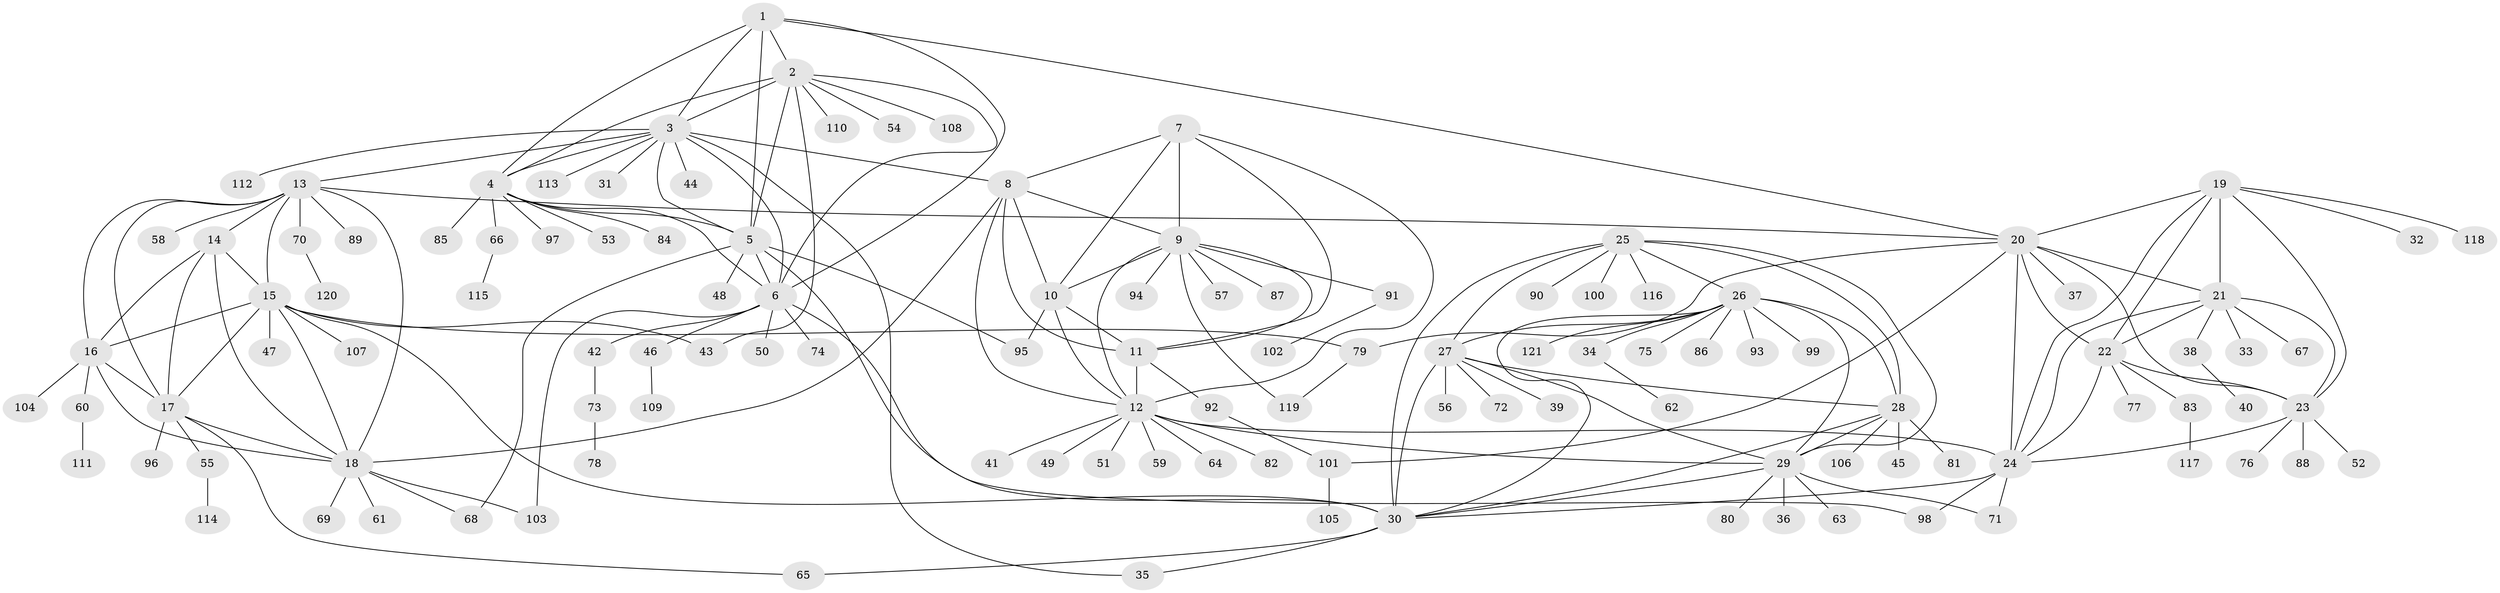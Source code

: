 // coarse degree distribution, {12: 0.020618556701030927, 7: 0.05154639175257732, 9: 0.020618556701030927, 8: 0.030927835051546393, 10: 0.041237113402061855, 4: 0.020618556701030927, 5: 0.020618556701030927, 11: 0.020618556701030927, 6: 0.020618556701030927, 1: 0.6185567010309279, 2: 0.12371134020618557, 3: 0.010309278350515464}
// Generated by graph-tools (version 1.1) at 2025/42/03/06/25 10:42:11]
// undirected, 121 vertices, 187 edges
graph export_dot {
graph [start="1"]
  node [color=gray90,style=filled];
  1;
  2;
  3;
  4;
  5;
  6;
  7;
  8;
  9;
  10;
  11;
  12;
  13;
  14;
  15;
  16;
  17;
  18;
  19;
  20;
  21;
  22;
  23;
  24;
  25;
  26;
  27;
  28;
  29;
  30;
  31;
  32;
  33;
  34;
  35;
  36;
  37;
  38;
  39;
  40;
  41;
  42;
  43;
  44;
  45;
  46;
  47;
  48;
  49;
  50;
  51;
  52;
  53;
  54;
  55;
  56;
  57;
  58;
  59;
  60;
  61;
  62;
  63;
  64;
  65;
  66;
  67;
  68;
  69;
  70;
  71;
  72;
  73;
  74;
  75;
  76;
  77;
  78;
  79;
  80;
  81;
  82;
  83;
  84;
  85;
  86;
  87;
  88;
  89;
  90;
  91;
  92;
  93;
  94;
  95;
  96;
  97;
  98;
  99;
  100;
  101;
  102;
  103;
  104;
  105;
  106;
  107;
  108;
  109;
  110;
  111;
  112;
  113;
  114;
  115;
  116;
  117;
  118;
  119;
  120;
  121;
  1 -- 2;
  1 -- 3;
  1 -- 4;
  1 -- 5;
  1 -- 6;
  1 -- 20;
  2 -- 3;
  2 -- 4;
  2 -- 5;
  2 -- 6;
  2 -- 43;
  2 -- 54;
  2 -- 108;
  2 -- 110;
  3 -- 4;
  3 -- 5;
  3 -- 6;
  3 -- 8;
  3 -- 13;
  3 -- 31;
  3 -- 35;
  3 -- 44;
  3 -- 112;
  3 -- 113;
  4 -- 5;
  4 -- 6;
  4 -- 53;
  4 -- 66;
  4 -- 84;
  4 -- 85;
  4 -- 97;
  5 -- 6;
  5 -- 30;
  5 -- 48;
  5 -- 68;
  5 -- 95;
  6 -- 42;
  6 -- 46;
  6 -- 50;
  6 -- 74;
  6 -- 98;
  6 -- 103;
  7 -- 8;
  7 -- 9;
  7 -- 10;
  7 -- 11;
  7 -- 12;
  8 -- 9;
  8 -- 10;
  8 -- 11;
  8 -- 12;
  8 -- 18;
  9 -- 10;
  9 -- 11;
  9 -- 12;
  9 -- 57;
  9 -- 87;
  9 -- 91;
  9 -- 94;
  9 -- 119;
  10 -- 11;
  10 -- 12;
  10 -- 95;
  11 -- 12;
  11 -- 92;
  12 -- 24;
  12 -- 29;
  12 -- 41;
  12 -- 49;
  12 -- 51;
  12 -- 59;
  12 -- 64;
  12 -- 82;
  13 -- 14;
  13 -- 15;
  13 -- 16;
  13 -- 17;
  13 -- 18;
  13 -- 20;
  13 -- 58;
  13 -- 70;
  13 -- 89;
  14 -- 15;
  14 -- 16;
  14 -- 17;
  14 -- 18;
  15 -- 16;
  15 -- 17;
  15 -- 18;
  15 -- 30;
  15 -- 43;
  15 -- 47;
  15 -- 79;
  15 -- 107;
  16 -- 17;
  16 -- 18;
  16 -- 60;
  16 -- 104;
  17 -- 18;
  17 -- 55;
  17 -- 65;
  17 -- 96;
  18 -- 61;
  18 -- 68;
  18 -- 69;
  18 -- 103;
  19 -- 20;
  19 -- 21;
  19 -- 22;
  19 -- 23;
  19 -- 24;
  19 -- 32;
  19 -- 118;
  20 -- 21;
  20 -- 22;
  20 -- 23;
  20 -- 24;
  20 -- 37;
  20 -- 79;
  20 -- 101;
  21 -- 22;
  21 -- 23;
  21 -- 24;
  21 -- 33;
  21 -- 38;
  21 -- 67;
  22 -- 23;
  22 -- 24;
  22 -- 77;
  22 -- 83;
  23 -- 24;
  23 -- 52;
  23 -- 76;
  23 -- 88;
  24 -- 30;
  24 -- 71;
  24 -- 98;
  25 -- 26;
  25 -- 27;
  25 -- 28;
  25 -- 29;
  25 -- 30;
  25 -- 90;
  25 -- 100;
  25 -- 116;
  26 -- 27;
  26 -- 28;
  26 -- 29;
  26 -- 30;
  26 -- 34;
  26 -- 75;
  26 -- 86;
  26 -- 93;
  26 -- 99;
  26 -- 121;
  27 -- 28;
  27 -- 29;
  27 -- 30;
  27 -- 39;
  27 -- 56;
  27 -- 72;
  28 -- 29;
  28 -- 30;
  28 -- 45;
  28 -- 81;
  28 -- 106;
  29 -- 30;
  29 -- 36;
  29 -- 63;
  29 -- 71;
  29 -- 80;
  30 -- 35;
  30 -- 65;
  34 -- 62;
  38 -- 40;
  42 -- 73;
  46 -- 109;
  55 -- 114;
  60 -- 111;
  66 -- 115;
  70 -- 120;
  73 -- 78;
  79 -- 119;
  83 -- 117;
  91 -- 102;
  92 -- 101;
  101 -- 105;
}
